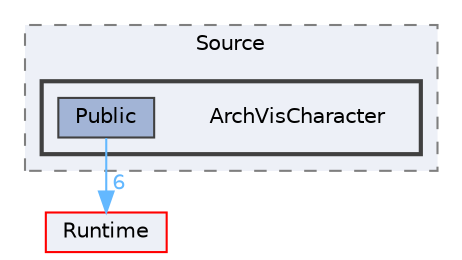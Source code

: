 digraph "ArchVisCharacter"
{
 // INTERACTIVE_SVG=YES
 // LATEX_PDF_SIZE
  bgcolor="transparent";
  edge [fontname=Helvetica,fontsize=10,labelfontname=Helvetica,labelfontsize=10];
  node [fontname=Helvetica,fontsize=10,shape=box,height=0.2,width=0.4];
  compound=true
  subgraph clusterdir_2df0e89dd7719845aa307e54b2cfe654 {
    graph [ bgcolor="#edf0f7", pencolor="grey50", label="Source", fontname=Helvetica,fontsize=10 style="filled,dashed", URL="dir_2df0e89dd7719845aa307e54b2cfe654.html",tooltip=""]
  subgraph clusterdir_2c15d8b7dfefe254db56352fc758d5ab {
    graph [ bgcolor="#edf0f7", pencolor="grey25", label="", fontname=Helvetica,fontsize=10 style="filled,bold", URL="dir_2c15d8b7dfefe254db56352fc758d5ab.html",tooltip=""]
    dir_2c15d8b7dfefe254db56352fc758d5ab [shape=plaintext, label="ArchVisCharacter"];
  dir_e1e50e78b48f75cb96ebb3072cd7465e [label="Public", fillcolor="#a2b4d6", color="grey25", style="filled", URL="dir_e1e50e78b48f75cb96ebb3072cd7465e.html",tooltip=""];
  }
  }
  dir_7536b172fbd480bfd146a1b1acd6856b [label="Runtime", fillcolor="#edf0f7", color="red", style="filled", URL="dir_7536b172fbd480bfd146a1b1acd6856b.html",tooltip=""];
  dir_e1e50e78b48f75cb96ebb3072cd7465e->dir_7536b172fbd480bfd146a1b1acd6856b [headlabel="6", labeldistance=1.5 headhref="dir_000852_000984.html" href="dir_000852_000984.html" color="steelblue1" fontcolor="steelblue1"];
}
